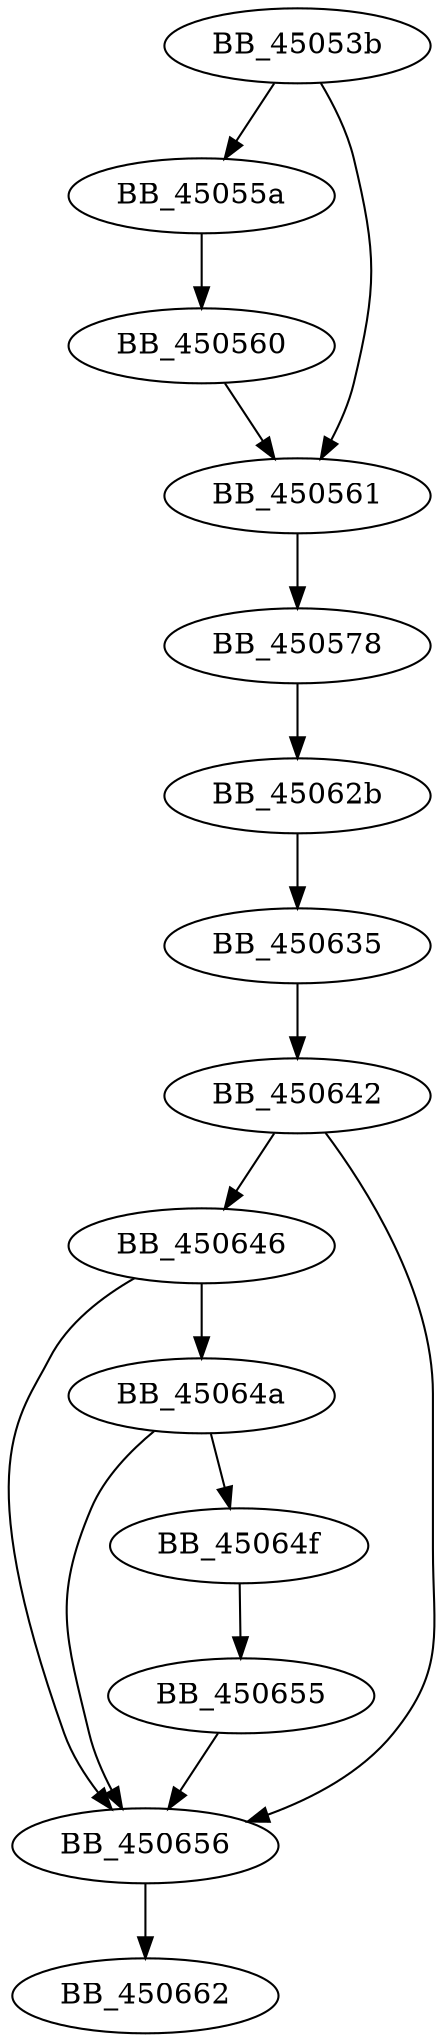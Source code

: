 DiGraph sub_45053B{
BB_45053b->BB_45055a
BB_45053b->BB_450561
BB_45055a->BB_450560
BB_450560->BB_450561
BB_450561->BB_450578
BB_450578->BB_45062b
BB_45062b->BB_450635
BB_450635->BB_450642
BB_450642->BB_450646
BB_450642->BB_450656
BB_450646->BB_45064a
BB_450646->BB_450656
BB_45064a->BB_45064f
BB_45064a->BB_450656
BB_45064f->BB_450655
BB_450655->BB_450656
BB_450656->BB_450662
}
